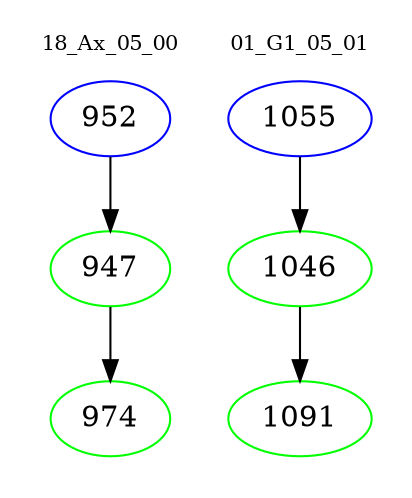 digraph{
subgraph cluster_0 {
color = white
label = "18_Ax_05_00";
fontsize=10;
T0_952 [label="952", color="blue"]
T0_952 -> T0_947 [color="black"]
T0_947 [label="947", color="green"]
T0_947 -> T0_974 [color="black"]
T0_974 [label="974", color="green"]
}
subgraph cluster_1 {
color = white
label = "01_G1_05_01";
fontsize=10;
T1_1055 [label="1055", color="blue"]
T1_1055 -> T1_1046 [color="black"]
T1_1046 [label="1046", color="green"]
T1_1046 -> T1_1091 [color="black"]
T1_1091 [label="1091", color="green"]
}
}
